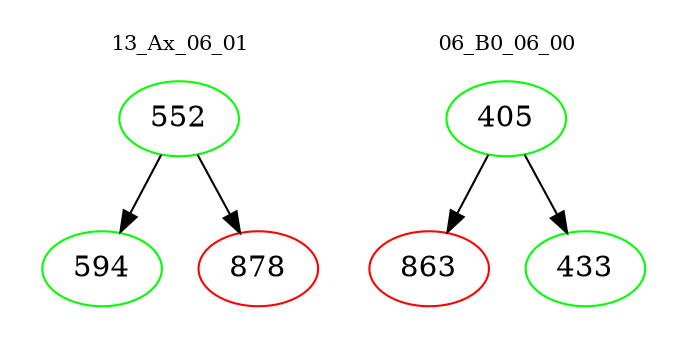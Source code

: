 digraph{
subgraph cluster_0 {
color = white
label = "13_Ax_06_01";
fontsize=10;
T0_552 [label="552", color="green"]
T0_552 -> T0_594 [color="black"]
T0_594 [label="594", color="green"]
T0_552 -> T0_878 [color="black"]
T0_878 [label="878", color="red"]
}
subgraph cluster_1 {
color = white
label = "06_B0_06_00";
fontsize=10;
T1_405 [label="405", color="green"]
T1_405 -> T1_863 [color="black"]
T1_863 [label="863", color="red"]
T1_405 -> T1_433 [color="black"]
T1_433 [label="433", color="green"]
}
}
